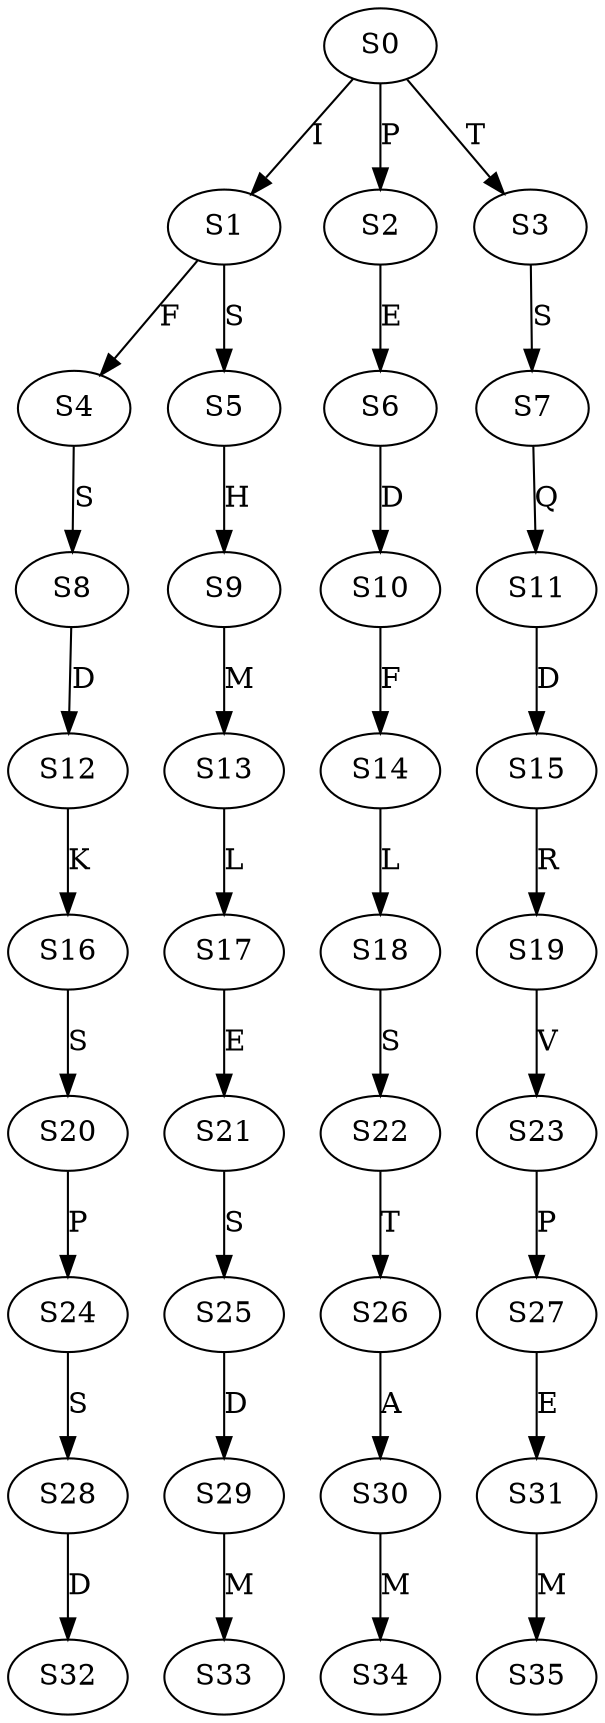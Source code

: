 strict digraph  {
	S0 -> S1 [ label = I ];
	S0 -> S2 [ label = P ];
	S0 -> S3 [ label = T ];
	S1 -> S4 [ label = F ];
	S1 -> S5 [ label = S ];
	S2 -> S6 [ label = E ];
	S3 -> S7 [ label = S ];
	S4 -> S8 [ label = S ];
	S5 -> S9 [ label = H ];
	S6 -> S10 [ label = D ];
	S7 -> S11 [ label = Q ];
	S8 -> S12 [ label = D ];
	S9 -> S13 [ label = M ];
	S10 -> S14 [ label = F ];
	S11 -> S15 [ label = D ];
	S12 -> S16 [ label = K ];
	S13 -> S17 [ label = L ];
	S14 -> S18 [ label = L ];
	S15 -> S19 [ label = R ];
	S16 -> S20 [ label = S ];
	S17 -> S21 [ label = E ];
	S18 -> S22 [ label = S ];
	S19 -> S23 [ label = V ];
	S20 -> S24 [ label = P ];
	S21 -> S25 [ label = S ];
	S22 -> S26 [ label = T ];
	S23 -> S27 [ label = P ];
	S24 -> S28 [ label = S ];
	S25 -> S29 [ label = D ];
	S26 -> S30 [ label = A ];
	S27 -> S31 [ label = E ];
	S28 -> S32 [ label = D ];
	S29 -> S33 [ label = M ];
	S30 -> S34 [ label = M ];
	S31 -> S35 [ label = M ];
}

